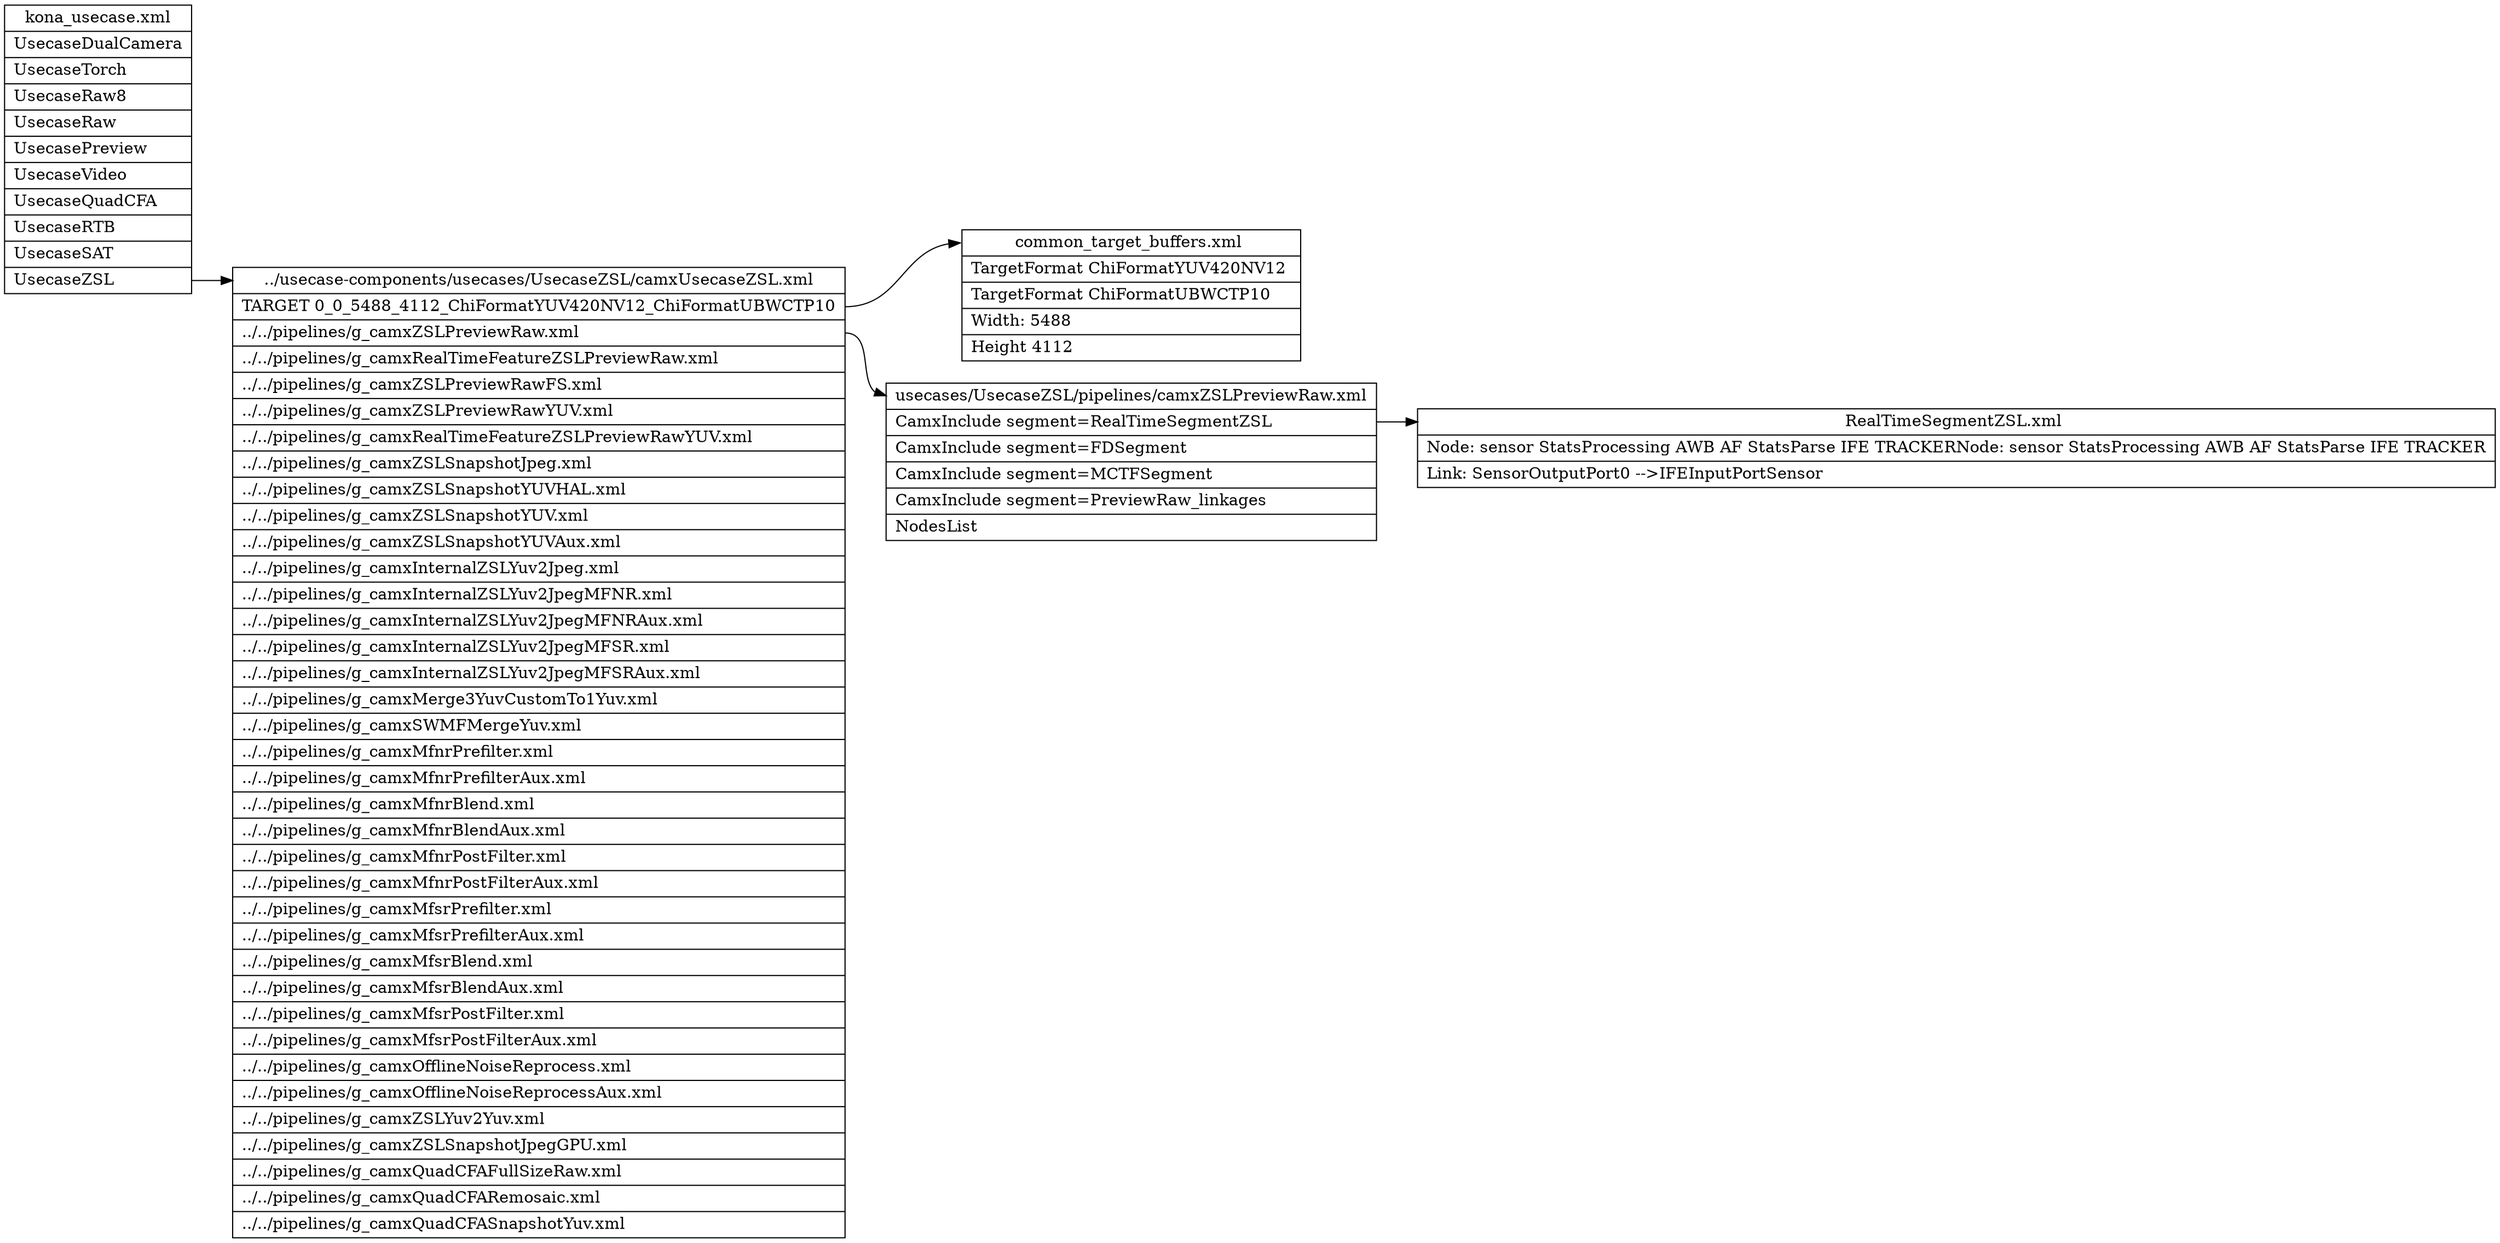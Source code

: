 digraph g {

    graph [ rankdir = "LR" ];
    node [shape = "record"];
    edge [];
    "node0" [
        label = "<f0> kona_usecase.xml\n|<f1> UsecaseDualCamera\l|<f2> UsecaseTorch\l|<f3> UsecaseRaw8\l|<f4> UsecaseRaw\l|<f5> UsecasePreview\l|<f6> UsecaseVideo\l|<f7> UsecaseQuadCFA\l|<f8> UsecaseRTB\l|<f9> UsecaseSAT\l|<f10>UsecaseZSL\l"
        shape = "record"
    ]
    "node1" [
        label =
        "<f0> ../usecase-components/usecases/UsecaseZSL/camxUsecaseZSL.xml\n|
         <f1> TARGET 0_0_5488_4112_ChiFormatYUV420NV12_ChiFormatUBWCTP10\l|
         <f2> ../../pipelines/g_camxZSLPreviewRaw.xml\l|
         <f3> ../../pipelines/g_camxRealTimeFeatureZSLPreviewRaw.xml\l|
         <f4> ../../pipelines/g_camxZSLPreviewRawFS.xml\l|
         <f5> ../../pipelines/g_camxZSLPreviewRawYUV.xml\l|
         <f6> ../../pipelines/g_camxRealTimeFeatureZSLPreviewRawYUV.xml\l|
         <f7>../../pipelines/g_camxZSLSnapshotJpeg.xml            \l|
         <f8>../../pipelines/g_camxZSLSnapshotYUVHAL.xml          \l|
         <f9>../../pipelines/g_camxZSLSnapshotYUV.xml             \l|
         <f10>../../pipelines/g_camxZSLSnapshotYUVAux.xml         \l|
         <f11>../../pipelines/g_camxInternalZSLYuv2Jpeg.xml       \l|
         <f12>../../pipelines/g_camxInternalZSLYuv2JpegMFNR.xml   \l|
         <f13>../../pipelines/g_camxInternalZSLYuv2JpegMFNRAux.xml\l|
         <f14>../../pipelines/g_camxInternalZSLYuv2JpegMFSR.xml   \l|
         <f15>../../pipelines/g_camxInternalZSLYuv2JpegMFSRAux.xml\l|
         <f16>../../pipelines/g_camxMerge3YuvCustomTo1Yuv.xml     \l|
         <f17>../../pipelines/g_camxSWMFMergeYuv.xml              \l|
         <f18>../../pipelines/g_camxMfnrPrefilter.xml             \l|
         <f19>../../pipelines/g_camxMfnrPrefilterAux.xml          \l|
         <f20>../../pipelines/g_camxMfnrBlend.xml                 \l|
         <f21>../../pipelines/g_camxMfnrBlendAux.xml              \l|
         <f22>../../pipelines/g_camxMfnrPostFilter.xml            \l|
         <f23>../../pipelines/g_camxMfnrPostFilterAux.xml         \l|
         <f24>../../pipelines/g_camxMfsrPrefilter.xml             \l|
         <f25>../../pipelines/g_camxMfsrPrefilterAux.xml          \l|
         <f26>../../pipelines/g_camxMfsrBlend.xml                 \l|
         <f27>../../pipelines/g_camxMfsrBlendAux.xml              \l|
         <f28>../../pipelines/g_camxMfsrPostFilter.xml            \l|
         <f29>../../pipelines/g_camxMfsrPostFilterAux.xml         \l|
         <f30>../../pipelines/g_camxOfflineNoiseReprocess.xml     \l|
         <f31>../../pipelines/g_camxOfflineNoiseReprocessAux.xml  \l|
         <f32>../../pipelines/g_camxZSLYuv2Yuv.xml                \l|
         <f33>../../pipelines/g_camxZSLSnapshotJpegGPU.xml        \l|
         <f34>../../pipelines/g_camxQuadCFAFullSizeRaw.xml        \l|
         <f35>../../pipelines/g_camxQuadCFARemosaic.xml           \l|
         <f36>../../pipelines/g_camxQuadCFASnapshotYuv.xml        \l"

        shape = "record"
    ]
    "node2" [
        label = "<f0> common_target_buffers.xml         \n|
                 <f1> TargetFormat ChiFormatYUV420NV12  \l|
                 <f2> TargetFormat ChiFormatUBWCTP10    \l|
                 <f3> Width: 5488\l|<f4> Height 4112    \l"
        shape = "record"
    ]

    "node3" [
        label = "<f0> usecases/UsecaseZSL/pipelines/camxZSLPreviewRaw.xml\n|
                 <f1> CamxInclude segment=RealTimeSegmentZSL             \l|
                 <f2> CamxInclude segment=FDSegment                      \l|
                 <f3> CamxInclude segment=MCTFSegment                    \l|
                 <f4> CamxInclude segment=PreviewRaw_linkages            \l|
                 <f5> NodesList                                          \l"
        shape = "record"
    ]
    "node4" [
        label = "<f0> RealTimeSegmentZSL.xml \n|<f1> Node: sensor StatsProcessing AWB AF StatsParse IFE TRACKERNode: sensor StatsProcessing AWB AF StatsParse IFE TRACKER\l|Link: SensorOutputPort0 --\>IFEInputPortSensor \l"
        shape = "record"
    ]

    "node0":f10 -> "node1":f0 [ id = 0 ];
    "node1":f1  -> "node2":f0 [ id = 1 ];
    "node1":f2  -> "node3":f0 [ id = 2 ];
    "node3":f1  -> "node4":f0 [ id = 3 ];
    
}
